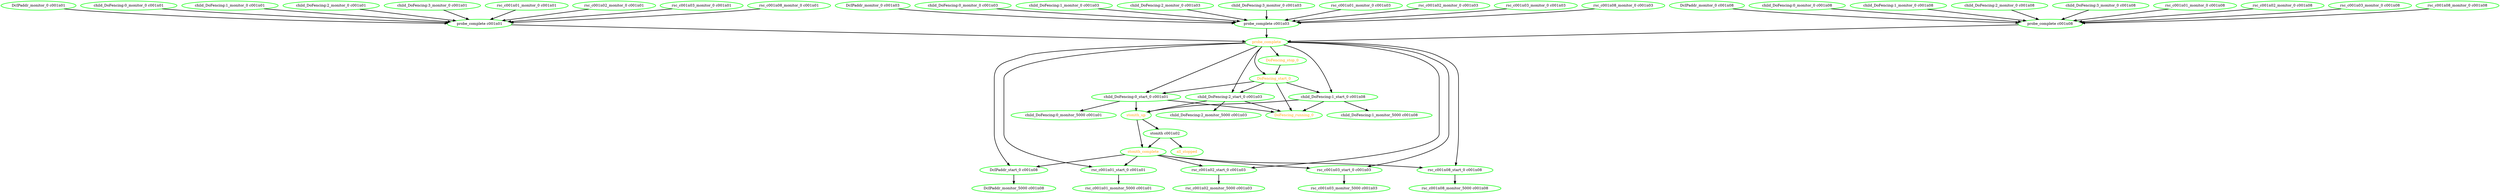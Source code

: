 digraph "g" {
"DcIPaddr_monitor_0 c001n01" -> "probe_complete c001n01" [ style = bold]
"DcIPaddr_monitor_0 c001n01" [ style=bold color="green" fontcolor="black"  ]
"DcIPaddr_monitor_0 c001n03" -> "probe_complete c001n03" [ style = bold]
"DcIPaddr_monitor_0 c001n03" [ style=bold color="green" fontcolor="black"  ]
"DcIPaddr_monitor_0 c001n08" -> "probe_complete c001n08" [ style = bold]
"DcIPaddr_monitor_0 c001n08" [ style=bold color="green" fontcolor="black"  ]
"DcIPaddr_monitor_5000 c001n08" [ style=bold color="green" fontcolor="black"  ]
"DcIPaddr_start_0 c001n08" -> "DcIPaddr_monitor_5000 c001n08" [ style = bold]
"DcIPaddr_start_0 c001n08" [ style=bold color="green" fontcolor="black"  ]
"DoFencing_running_0" [ style=bold color="green" fontcolor="orange"  ]
"DoFencing_start_0" -> "DoFencing_running_0" [ style = bold]
"DoFencing_start_0" -> "child_DoFencing:0_start_0 c001n01" [ style = bold]
"DoFencing_start_0" -> "child_DoFencing:1_start_0 c001n08" [ style = bold]
"DoFencing_start_0" -> "child_DoFencing:2_start_0 c001n03" [ style = bold]
"DoFencing_start_0" [ style=bold color="green" fontcolor="orange"  ]
"DoFencing_stop_0" -> "DoFencing_start_0" [ style = bold]
"DoFencing_stop_0" [ style=bold color="green" fontcolor="orange"  ]
"all_stopped" [ style=bold color="green" fontcolor="orange"  ]
"child_DoFencing:0_monitor_0 c001n01" -> "probe_complete c001n01" [ style = bold]
"child_DoFencing:0_monitor_0 c001n01" [ style=bold color="green" fontcolor="black"  ]
"child_DoFencing:0_monitor_0 c001n03" -> "probe_complete c001n03" [ style = bold]
"child_DoFencing:0_monitor_0 c001n03" [ style=bold color="green" fontcolor="black"  ]
"child_DoFencing:0_monitor_0 c001n08" -> "probe_complete c001n08" [ style = bold]
"child_DoFencing:0_monitor_0 c001n08" [ style=bold color="green" fontcolor="black"  ]
"child_DoFencing:0_monitor_5000 c001n01" [ style=bold color="green" fontcolor="black"  ]
"child_DoFencing:0_start_0 c001n01" -> "DoFencing_running_0" [ style = bold]
"child_DoFencing:0_start_0 c001n01" -> "child_DoFencing:0_monitor_5000 c001n01" [ style = bold]
"child_DoFencing:0_start_0 c001n01" -> "stonith_up" [ style = bold]
"child_DoFencing:0_start_0 c001n01" [ style=bold color="green" fontcolor="black"  ]
"child_DoFencing:1_monitor_0 c001n01" -> "probe_complete c001n01" [ style = bold]
"child_DoFencing:1_monitor_0 c001n01" [ style=bold color="green" fontcolor="black"  ]
"child_DoFencing:1_monitor_0 c001n03" -> "probe_complete c001n03" [ style = bold]
"child_DoFencing:1_monitor_0 c001n03" [ style=bold color="green" fontcolor="black"  ]
"child_DoFencing:1_monitor_0 c001n08" -> "probe_complete c001n08" [ style = bold]
"child_DoFencing:1_monitor_0 c001n08" [ style=bold color="green" fontcolor="black"  ]
"child_DoFencing:1_monitor_5000 c001n08" [ style=bold color="green" fontcolor="black"  ]
"child_DoFencing:1_start_0 c001n08" -> "DoFencing_running_0" [ style = bold]
"child_DoFencing:1_start_0 c001n08" -> "child_DoFencing:1_monitor_5000 c001n08" [ style = bold]
"child_DoFencing:1_start_0 c001n08" -> "stonith_up" [ style = bold]
"child_DoFencing:1_start_0 c001n08" [ style=bold color="green" fontcolor="black"  ]
"child_DoFencing:2_monitor_0 c001n01" -> "probe_complete c001n01" [ style = bold]
"child_DoFencing:2_monitor_0 c001n01" [ style=bold color="green" fontcolor="black"  ]
"child_DoFencing:2_monitor_0 c001n03" -> "probe_complete c001n03" [ style = bold]
"child_DoFencing:2_monitor_0 c001n03" [ style=bold color="green" fontcolor="black"  ]
"child_DoFencing:2_monitor_0 c001n08" -> "probe_complete c001n08" [ style = bold]
"child_DoFencing:2_monitor_0 c001n08" [ style=bold color="green" fontcolor="black"  ]
"child_DoFencing:2_monitor_5000 c001n03" [ style=bold color="green" fontcolor="black"  ]
"child_DoFencing:2_start_0 c001n03" -> "DoFencing_running_0" [ style = bold]
"child_DoFencing:2_start_0 c001n03" -> "child_DoFencing:2_monitor_5000 c001n03" [ style = bold]
"child_DoFencing:2_start_0 c001n03" -> "stonith_up" [ style = bold]
"child_DoFencing:2_start_0 c001n03" [ style=bold color="green" fontcolor="black"  ]
"child_DoFencing:3_monitor_0 c001n01" -> "probe_complete c001n01" [ style = bold]
"child_DoFencing:3_monitor_0 c001n01" [ style=bold color="green" fontcolor="black"  ]
"child_DoFencing:3_monitor_0 c001n03" -> "probe_complete c001n03" [ style = bold]
"child_DoFencing:3_monitor_0 c001n03" [ style=bold color="green" fontcolor="black"  ]
"child_DoFencing:3_monitor_0 c001n08" -> "probe_complete c001n08" [ style = bold]
"child_DoFencing:3_monitor_0 c001n08" [ style=bold color="green" fontcolor="black"  ]
"probe_complete c001n01" -> "probe_complete" [ style = bold]
"probe_complete c001n01" [ style=bold color="green" fontcolor="black"  ]
"probe_complete c001n03" -> "probe_complete" [ style = bold]
"probe_complete c001n03" [ style=bold color="green" fontcolor="black"  ]
"probe_complete c001n08" -> "probe_complete" [ style = bold]
"probe_complete c001n08" [ style=bold color="green" fontcolor="black"  ]
"probe_complete" -> "DcIPaddr_start_0 c001n08" [ style = bold]
"probe_complete" -> "DoFencing_start_0" [ style = bold]
"probe_complete" -> "DoFencing_stop_0" [ style = bold]
"probe_complete" -> "child_DoFencing:0_start_0 c001n01" [ style = bold]
"probe_complete" -> "child_DoFencing:1_start_0 c001n08" [ style = bold]
"probe_complete" -> "child_DoFencing:2_start_0 c001n03" [ style = bold]
"probe_complete" -> "rsc_c001n01_start_0 c001n01" [ style = bold]
"probe_complete" -> "rsc_c001n02_start_0 c001n03" [ style = bold]
"probe_complete" -> "rsc_c001n03_start_0 c001n03" [ style = bold]
"probe_complete" -> "rsc_c001n08_start_0 c001n08" [ style = bold]
"probe_complete" [ style=bold color="green" fontcolor="orange"  ]
"rsc_c001n01_monitor_0 c001n01" -> "probe_complete c001n01" [ style = bold]
"rsc_c001n01_monitor_0 c001n01" [ style=bold color="green" fontcolor="black"  ]
"rsc_c001n01_monitor_0 c001n03" -> "probe_complete c001n03" [ style = bold]
"rsc_c001n01_monitor_0 c001n03" [ style=bold color="green" fontcolor="black"  ]
"rsc_c001n01_monitor_0 c001n08" -> "probe_complete c001n08" [ style = bold]
"rsc_c001n01_monitor_0 c001n08" [ style=bold color="green" fontcolor="black"  ]
"rsc_c001n01_monitor_5000 c001n01" [ style=bold color="green" fontcolor="black"  ]
"rsc_c001n01_start_0 c001n01" -> "rsc_c001n01_monitor_5000 c001n01" [ style = bold]
"rsc_c001n01_start_0 c001n01" [ style=bold color="green" fontcolor="black"  ]
"rsc_c001n02_monitor_0 c001n01" -> "probe_complete c001n01" [ style = bold]
"rsc_c001n02_monitor_0 c001n01" [ style=bold color="green" fontcolor="black"  ]
"rsc_c001n02_monitor_0 c001n03" -> "probe_complete c001n03" [ style = bold]
"rsc_c001n02_monitor_0 c001n03" [ style=bold color="green" fontcolor="black"  ]
"rsc_c001n02_monitor_0 c001n08" -> "probe_complete c001n08" [ style = bold]
"rsc_c001n02_monitor_0 c001n08" [ style=bold color="green" fontcolor="black"  ]
"rsc_c001n02_monitor_5000 c001n03" [ style=bold color="green" fontcolor="black"  ]
"rsc_c001n02_start_0 c001n03" -> "rsc_c001n02_monitor_5000 c001n03" [ style = bold]
"rsc_c001n02_start_0 c001n03" [ style=bold color="green" fontcolor="black"  ]
"rsc_c001n03_monitor_0 c001n01" -> "probe_complete c001n01" [ style = bold]
"rsc_c001n03_monitor_0 c001n01" [ style=bold color="green" fontcolor="black"  ]
"rsc_c001n03_monitor_0 c001n03" -> "probe_complete c001n03" [ style = bold]
"rsc_c001n03_monitor_0 c001n03" [ style=bold color="green" fontcolor="black"  ]
"rsc_c001n03_monitor_0 c001n08" -> "probe_complete c001n08" [ style = bold]
"rsc_c001n03_monitor_0 c001n08" [ style=bold color="green" fontcolor="black"  ]
"rsc_c001n03_monitor_5000 c001n03" [ style=bold color="green" fontcolor="black"  ]
"rsc_c001n03_start_0 c001n03" -> "rsc_c001n03_monitor_5000 c001n03" [ style = bold]
"rsc_c001n03_start_0 c001n03" [ style=bold color="green" fontcolor="black"  ]
"rsc_c001n08_monitor_0 c001n01" -> "probe_complete c001n01" [ style = bold]
"rsc_c001n08_monitor_0 c001n01" [ style=bold color="green" fontcolor="black"  ]
"rsc_c001n08_monitor_0 c001n03" -> "probe_complete c001n03" [ style = bold]
"rsc_c001n08_monitor_0 c001n03" [ style=bold color="green" fontcolor="black"  ]
"rsc_c001n08_monitor_0 c001n08" -> "probe_complete c001n08" [ style = bold]
"rsc_c001n08_monitor_0 c001n08" [ style=bold color="green" fontcolor="black"  ]
"rsc_c001n08_monitor_5000 c001n08" [ style=bold color="green" fontcolor="black"  ]
"rsc_c001n08_start_0 c001n08" -> "rsc_c001n08_monitor_5000 c001n08" [ style = bold]
"rsc_c001n08_start_0 c001n08" [ style=bold color="green" fontcolor="black"  ]
"stonith c001n02" -> "all_stopped" [ style = bold]
"stonith c001n02" -> "stonith_complete" [ style = bold]
"stonith c001n02" [ style=bold color="green" fontcolor="black"  ]
"stonith_complete" -> "DcIPaddr_start_0 c001n08" [ style = bold]
"stonith_complete" -> "rsc_c001n01_start_0 c001n01" [ style = bold]
"stonith_complete" -> "rsc_c001n02_start_0 c001n03" [ style = bold]
"stonith_complete" -> "rsc_c001n03_start_0 c001n03" [ style = bold]
"stonith_complete" -> "rsc_c001n08_start_0 c001n08" [ style = bold]
"stonith_complete" [ style=bold color="green" fontcolor="orange"  ]
"stonith_up" -> "stonith c001n02" [ style = bold]
"stonith_up" -> "stonith_complete" [ style = bold]
"stonith_up" [ style=bold color="green" fontcolor="orange"  ]
}

